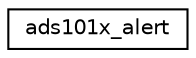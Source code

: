 digraph "Graphical Class Hierarchy"
{
 // LATEX_PDF_SIZE
  edge [fontname="Helvetica",fontsize="10",labelfontname="Helvetica",labelfontsize="10"];
  node [fontname="Helvetica",fontsize="10",shape=record];
  rankdir="LR";
  Node0 [label="ads101x_alert",height=0.2,width=0.4,color="black", fillcolor="white", style="filled",URL="$structads101x__alert.html",tooltip="ADS101x/111x alert device descriptor."];
}
